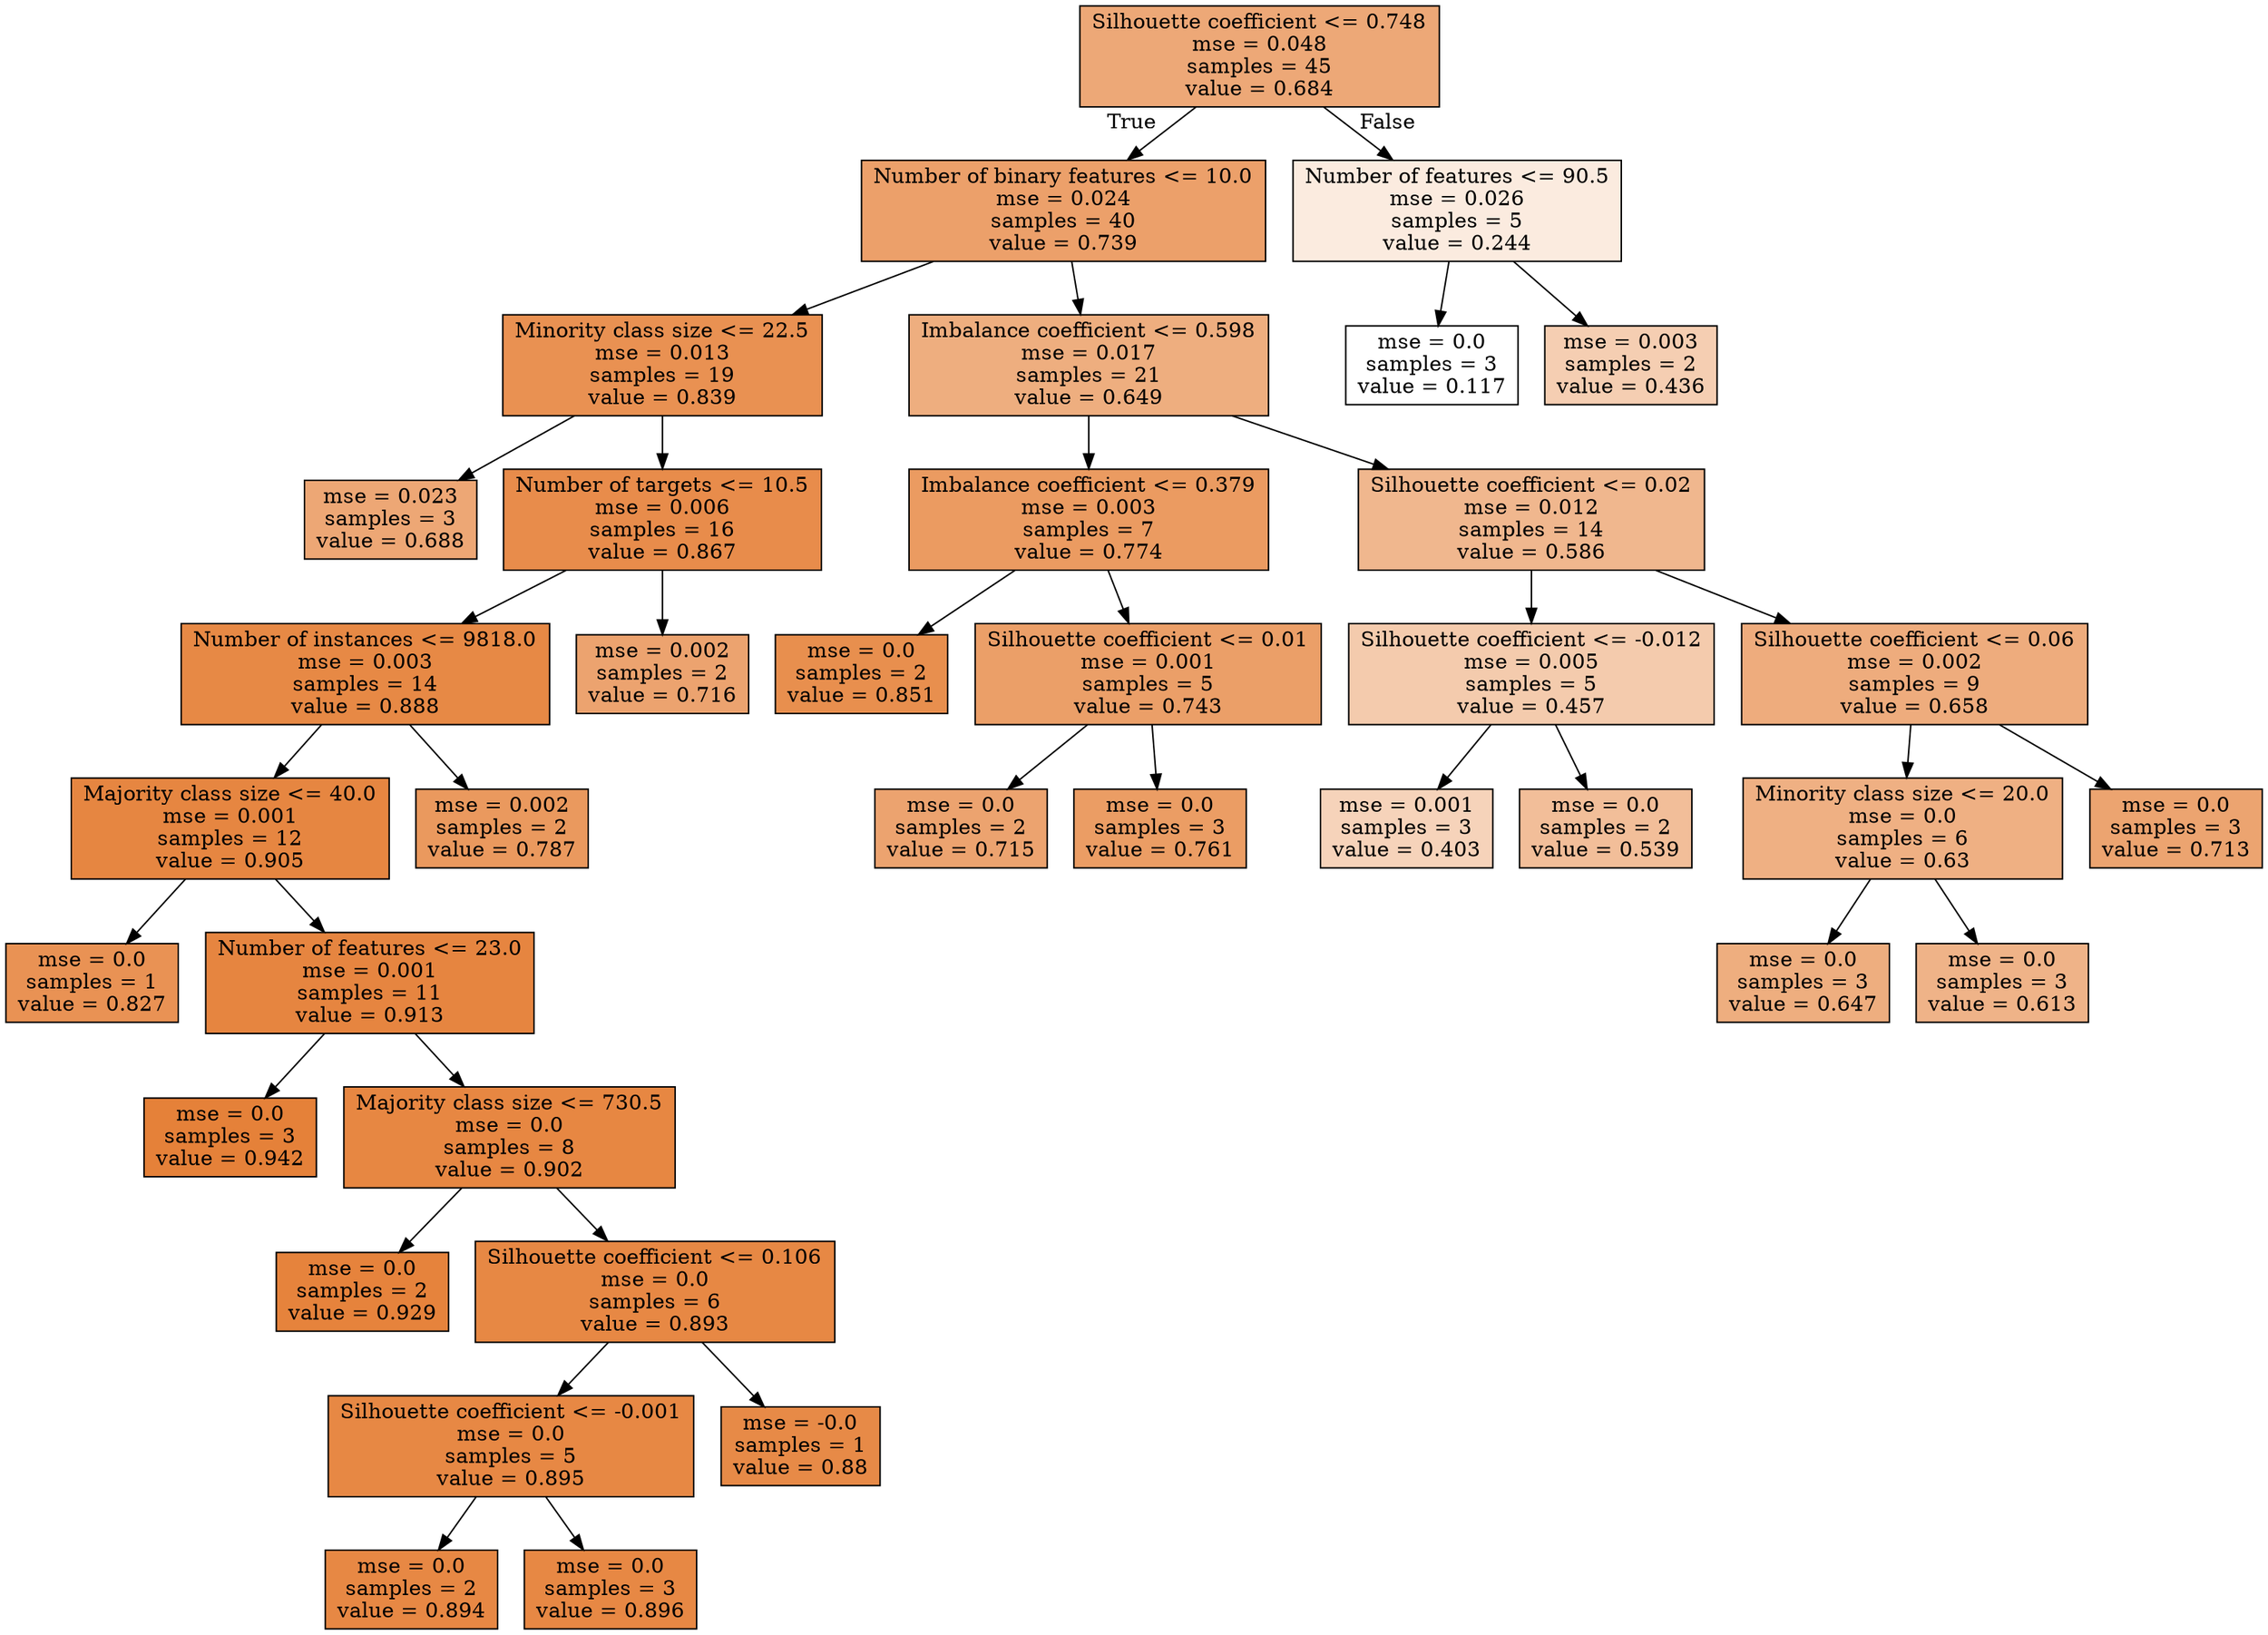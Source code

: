 digraph Tree {
node [shape=box, style="filled", color="black"] ;
0 [label="Silhouette coefficient <= 0.748\nmse = 0.048\nsamples = 45\nvalue = 0.684", fillcolor="#e58139af"] ;
1 [label="Number of binary features <= 10.0\nmse = 0.024\nsamples = 40\nvalue = 0.739", fillcolor="#e58139c0"] ;
0 -> 1 [labeldistance=2.5, labelangle=45, headlabel="True"] ;
2 [label="Minority class size <= 22.5\nmse = 0.013\nsamples = 19\nvalue = 0.839", fillcolor="#e58139df"] ;
1 -> 2 ;
3 [label="mse = 0.023\nsamples = 3\nvalue = 0.688", fillcolor="#e58139b1"] ;
2 -> 3 ;
4 [label="Number of targets <= 10.5\nmse = 0.006\nsamples = 16\nvalue = 0.867", fillcolor="#e58139e8"] ;
2 -> 4 ;
5 [label="Number of instances <= 9818.0\nmse = 0.003\nsamples = 14\nvalue = 0.888", fillcolor="#e58139ef"] ;
4 -> 5 ;
6 [label="Majority class size <= 40.0\nmse = 0.001\nsamples = 12\nvalue = 0.905", fillcolor="#e58139f4"] ;
5 -> 6 ;
7 [label="mse = 0.0\nsamples = 1\nvalue = 0.827", fillcolor="#e58139dc"] ;
6 -> 7 ;
8 [label="Number of features <= 23.0\nmse = 0.001\nsamples = 11\nvalue = 0.913", fillcolor="#e58139f6"] ;
6 -> 8 ;
9 [label="mse = 0.0\nsamples = 3\nvalue = 0.942", fillcolor="#e58139ff"] ;
8 -> 9 ;
10 [label="Majority class size <= 730.5\nmse = 0.0\nsamples = 8\nvalue = 0.902", fillcolor="#e58139f3"] ;
8 -> 10 ;
11 [label="mse = 0.0\nsamples = 2\nvalue = 0.929", fillcolor="#e58139fb"] ;
10 -> 11 ;
12 [label="Silhouette coefficient <= 0.106\nmse = 0.0\nsamples = 6\nvalue = 0.893", fillcolor="#e58139f0"] ;
10 -> 12 ;
13 [label="Silhouette coefficient <= -0.001\nmse = 0.0\nsamples = 5\nvalue = 0.895", fillcolor="#e58139f1"] ;
12 -> 13 ;
14 [label="mse = 0.0\nsamples = 2\nvalue = 0.894", fillcolor="#e58139f0"] ;
13 -> 14 ;
15 [label="mse = 0.0\nsamples = 3\nvalue = 0.896", fillcolor="#e58139f1"] ;
13 -> 15 ;
16 [label="mse = -0.0\nsamples = 1\nvalue = 0.88", fillcolor="#e58139ec"] ;
12 -> 16 ;
17 [label="mse = 0.002\nsamples = 2\nvalue = 0.787", fillcolor="#e58139cf"] ;
5 -> 17 ;
18 [label="mse = 0.002\nsamples = 2\nvalue = 0.716", fillcolor="#e58139b9"] ;
4 -> 18 ;
19 [label="Imbalance coefficient <= 0.598\nmse = 0.017\nsamples = 21\nvalue = 0.649", fillcolor="#e58139a4"] ;
1 -> 19 ;
20 [label="Imbalance coefficient <= 0.379\nmse = 0.003\nsamples = 7\nvalue = 0.774", fillcolor="#e58139cb"] ;
19 -> 20 ;
21 [label="mse = 0.0\nsamples = 2\nvalue = 0.851", fillcolor="#e58139e3"] ;
20 -> 21 ;
22 [label="Silhouette coefficient <= 0.01\nmse = 0.001\nsamples = 5\nvalue = 0.743", fillcolor="#e58139c2"] ;
20 -> 22 ;
23 [label="mse = 0.0\nsamples = 2\nvalue = 0.715", fillcolor="#e58139b9"] ;
22 -> 23 ;
24 [label="mse = 0.0\nsamples = 3\nvalue = 0.761", fillcolor="#e58139c7"] ;
22 -> 24 ;
25 [label="Silhouette coefficient <= 0.02\nmse = 0.012\nsamples = 14\nvalue = 0.586", fillcolor="#e5813991"] ;
19 -> 25 ;
26 [label="Silhouette coefficient <= -0.012\nmse = 0.005\nsamples = 5\nvalue = 0.457", fillcolor="#e5813969"] ;
25 -> 26 ;
27 [label="mse = 0.001\nsamples = 3\nvalue = 0.403", fillcolor="#e5813958"] ;
26 -> 27 ;
28 [label="mse = 0.0\nsamples = 2\nvalue = 0.539", fillcolor="#e5813983"] ;
26 -> 28 ;
29 [label="Silhouette coefficient <= 0.06\nmse = 0.002\nsamples = 9\nvalue = 0.658", fillcolor="#e58139a7"] ;
25 -> 29 ;
30 [label="Minority class size <= 20.0\nmse = 0.0\nsamples = 6\nvalue = 0.63", fillcolor="#e581399f"] ;
29 -> 30 ;
31 [label="mse = 0.0\nsamples = 3\nvalue = 0.647", fillcolor="#e58139a4"] ;
30 -> 31 ;
32 [label="mse = 0.0\nsamples = 3\nvalue = 0.613", fillcolor="#e5813999"] ;
30 -> 32 ;
33 [label="mse = 0.0\nsamples = 3\nvalue = 0.713", fillcolor="#e58139b8"] ;
29 -> 33 ;
34 [label="Number of features <= 90.5\nmse = 0.026\nsamples = 5\nvalue = 0.244", fillcolor="#e5813928"] ;
0 -> 34 [labeldistance=2.5, labelangle=-45, headlabel="False"] ;
35 [label="mse = 0.0\nsamples = 3\nvalue = 0.117", fillcolor="#e5813900"] ;
34 -> 35 ;
36 [label="mse = 0.003\nsamples = 2\nvalue = 0.436", fillcolor="#e5813963"] ;
34 -> 36 ;
}